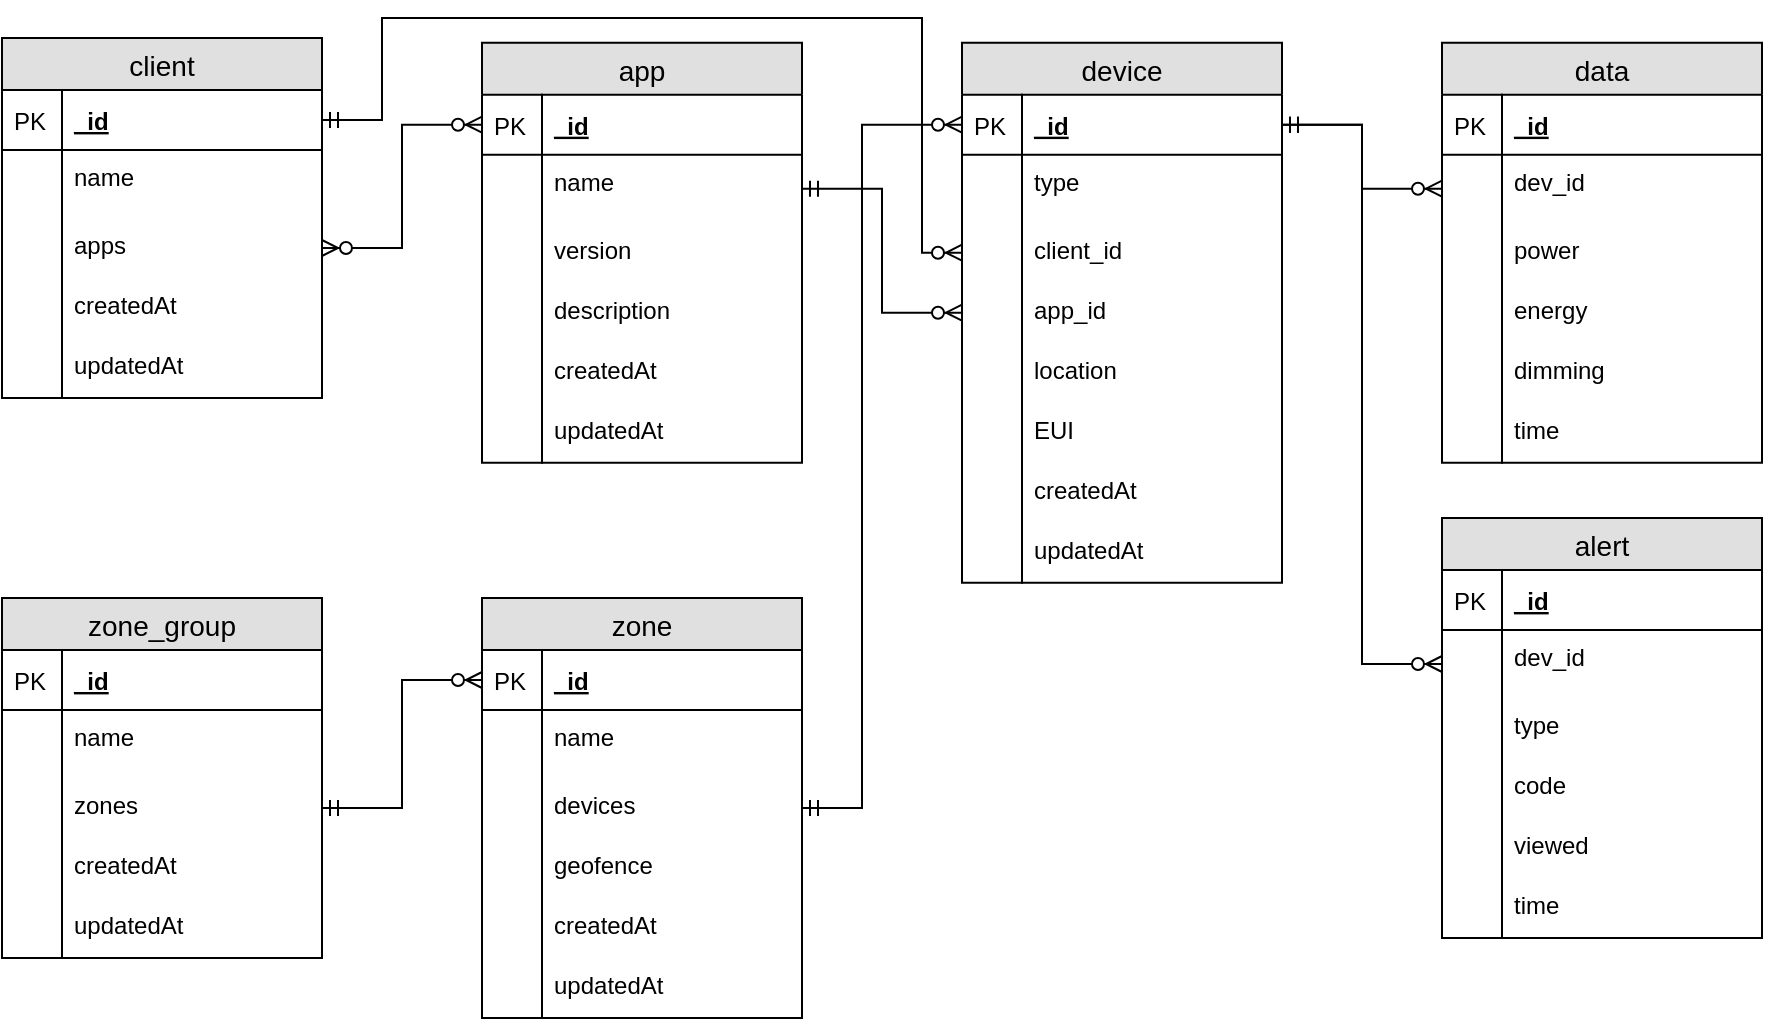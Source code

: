 <mxfile version="12.6.7" type="google"><diagram name="Page-1" id="e56a1550-8fbb-45ad-956c-1786394a9013"><mxGraphModel dx="1080" dy="450" grid="1" gridSize="10" guides="1" tooltips="1" connect="1" arrows="1" fold="1" page="1" pageScale="1" pageWidth="1100" pageHeight="850" background="#ffffff" math="0" shadow="0"><root><mxCell id="0"/><mxCell id="1" parent="0"/><mxCell id="wWavw2GfvNFVi39wtZSP-30" value="alert" style="swimlane;fontStyle=0;childLayout=stackLayout;horizontal=1;startSize=26;fillColor=#e0e0e0;horizontalStack=0;resizeParent=1;resizeParentMax=0;resizeLast=0;collapsible=1;marginBottom=0;swimlaneFillColor=#ffffff;align=center;fontSize=14;" vertex="1" parent="1"><mxGeometry x="840" y="440" width="160" height="210" as="geometry"/></mxCell><mxCell id="wWavw2GfvNFVi39wtZSP-31" value="_id" style="shape=partialRectangle;top=0;left=0;right=0;bottom=1;align=left;verticalAlign=middle;fillColor=none;spacingLeft=34;spacingRight=4;overflow=hidden;rotatable=0;points=[[0,0.5],[1,0.5]];portConstraint=eastwest;dropTarget=0;fontStyle=5;fontSize=12;" vertex="1" parent="wWavw2GfvNFVi39wtZSP-30"><mxGeometry y="26" width="160" height="30" as="geometry"/></mxCell><mxCell id="wWavw2GfvNFVi39wtZSP-32" value="PK" style="shape=partialRectangle;top=0;left=0;bottom=0;fillColor=none;align=left;verticalAlign=middle;spacingLeft=4;spacingRight=4;overflow=hidden;rotatable=0;points=[];portConstraint=eastwest;part=1;fontSize=12;" vertex="1" connectable="0" parent="wWavw2GfvNFVi39wtZSP-31"><mxGeometry width="30" height="30" as="geometry"/></mxCell><mxCell id="wWavw2GfvNFVi39wtZSP-33" value="dev_id" style="shape=partialRectangle;top=0;left=0;right=0;bottom=0;align=left;verticalAlign=top;fillColor=none;spacingLeft=34;spacingRight=4;overflow=hidden;rotatable=0;points=[[0,0.5],[1,0.5]];portConstraint=eastwest;dropTarget=0;fontSize=12;" vertex="1" parent="wWavw2GfvNFVi39wtZSP-30"><mxGeometry y="56" width="160" height="34" as="geometry"/></mxCell><mxCell id="wWavw2GfvNFVi39wtZSP-34" value="" style="shape=partialRectangle;top=0;left=0;bottom=0;fillColor=none;align=left;verticalAlign=top;spacingLeft=4;spacingRight=4;overflow=hidden;rotatable=0;points=[];portConstraint=eastwest;part=1;fontSize=12;" vertex="1" connectable="0" parent="wWavw2GfvNFVi39wtZSP-33"><mxGeometry width="30" height="34" as="geometry"/></mxCell><mxCell id="wWavw2GfvNFVi39wtZSP-35" value="type" style="shape=partialRectangle;top=0;left=0;right=0;bottom=0;align=left;verticalAlign=top;fillColor=none;spacingLeft=34;spacingRight=4;overflow=hidden;rotatable=0;points=[[0,0.5],[1,0.5]];portConstraint=eastwest;dropTarget=0;fontSize=12;" vertex="1" parent="wWavw2GfvNFVi39wtZSP-30"><mxGeometry y="90" width="160" height="30" as="geometry"/></mxCell><mxCell id="wWavw2GfvNFVi39wtZSP-36" value="" style="shape=partialRectangle;top=0;left=0;bottom=0;fillColor=none;align=left;verticalAlign=top;spacingLeft=4;spacingRight=4;overflow=hidden;rotatable=0;points=[];portConstraint=eastwest;part=1;fontSize=12;" vertex="1" connectable="0" parent="wWavw2GfvNFVi39wtZSP-35"><mxGeometry width="30" height="30" as="geometry"/></mxCell><mxCell id="wWavw2GfvNFVi39wtZSP-37" value="code" style="shape=partialRectangle;top=0;left=0;right=0;bottom=0;align=left;verticalAlign=top;fillColor=none;spacingLeft=34;spacingRight=4;overflow=hidden;rotatable=0;points=[[0,0.5],[1,0.5]];portConstraint=eastwest;dropTarget=0;fontSize=12;" vertex="1" parent="wWavw2GfvNFVi39wtZSP-30"><mxGeometry y="120" width="160" height="30" as="geometry"/></mxCell><mxCell id="wWavw2GfvNFVi39wtZSP-38" value="" style="shape=partialRectangle;top=0;left=0;bottom=0;fillColor=none;align=left;verticalAlign=top;spacingLeft=4;spacingRight=4;overflow=hidden;rotatable=0;points=[];portConstraint=eastwest;part=1;fontSize=12;" vertex="1" connectable="0" parent="wWavw2GfvNFVi39wtZSP-37"><mxGeometry width="30" height="30" as="geometry"/></mxCell><mxCell id="wWavw2GfvNFVi39wtZSP-39" value="viewed" style="shape=partialRectangle;top=0;left=0;right=0;bottom=0;align=left;verticalAlign=top;fillColor=none;spacingLeft=34;spacingRight=4;overflow=hidden;rotatable=0;points=[[0,0.5],[1,0.5]];portConstraint=eastwest;dropTarget=0;fontSize=12;" vertex="1" parent="wWavw2GfvNFVi39wtZSP-30"><mxGeometry y="150" width="160" height="30" as="geometry"/></mxCell><mxCell id="wWavw2GfvNFVi39wtZSP-40" value="" style="shape=partialRectangle;top=0;left=0;bottom=0;fillColor=none;align=left;verticalAlign=top;spacingLeft=4;spacingRight=4;overflow=hidden;rotatable=0;points=[];portConstraint=eastwest;part=1;fontSize=12;" vertex="1" connectable="0" parent="wWavw2GfvNFVi39wtZSP-39"><mxGeometry width="30" height="30" as="geometry"/></mxCell><mxCell id="wWavw2GfvNFVi39wtZSP-41" value="time" style="shape=partialRectangle;top=0;left=0;right=0;bottom=0;align=left;verticalAlign=top;fillColor=none;spacingLeft=34;spacingRight=4;overflow=hidden;rotatable=0;points=[[0,0.5],[1,0.5]];portConstraint=eastwest;dropTarget=0;fontSize=12;" vertex="1" parent="wWavw2GfvNFVi39wtZSP-30"><mxGeometry y="180" width="160" height="30" as="geometry"/></mxCell><mxCell id="wWavw2GfvNFVi39wtZSP-42" value="" style="shape=partialRectangle;top=0;left=0;bottom=0;fillColor=none;align=left;verticalAlign=top;spacingLeft=4;spacingRight=4;overflow=hidden;rotatable=0;points=[];portConstraint=eastwest;part=1;fontSize=12;" vertex="1" connectable="0" parent="wWavw2GfvNFVi39wtZSP-41"><mxGeometry width="30" height="30" as="geometry"/></mxCell><mxCell id="wWavw2GfvNFVi39wtZSP-43" value="app" style="swimlane;fontStyle=0;childLayout=stackLayout;horizontal=1;startSize=26;fillColor=#e0e0e0;horizontalStack=0;resizeParent=1;resizeParentMax=0;resizeLast=0;collapsible=1;marginBottom=0;swimlaneFillColor=#ffffff;align=center;fontSize=14;" vertex="1" parent="1"><mxGeometry x="360" y="202.35" width="160" height="210" as="geometry"/></mxCell><mxCell id="wWavw2GfvNFVi39wtZSP-44" value="_id" style="shape=partialRectangle;top=0;left=0;right=0;bottom=1;align=left;verticalAlign=middle;fillColor=none;spacingLeft=34;spacingRight=4;overflow=hidden;rotatable=0;points=[[0,0.5],[1,0.5]];portConstraint=eastwest;dropTarget=0;fontStyle=5;fontSize=12;" vertex="1" parent="wWavw2GfvNFVi39wtZSP-43"><mxGeometry y="26" width="160" height="30" as="geometry"/></mxCell><mxCell id="wWavw2GfvNFVi39wtZSP-45" value="PK" style="shape=partialRectangle;top=0;left=0;bottom=0;fillColor=none;align=left;verticalAlign=middle;spacingLeft=4;spacingRight=4;overflow=hidden;rotatable=0;points=[];portConstraint=eastwest;part=1;fontSize=12;" vertex="1" connectable="0" parent="wWavw2GfvNFVi39wtZSP-44"><mxGeometry width="30" height="30" as="geometry"/></mxCell><mxCell id="wWavw2GfvNFVi39wtZSP-46" value="name" style="shape=partialRectangle;top=0;left=0;right=0;bottom=0;align=left;verticalAlign=top;fillColor=none;spacingLeft=34;spacingRight=4;overflow=hidden;rotatable=0;points=[[0,0.5],[1,0.5]];portConstraint=eastwest;dropTarget=0;fontSize=12;" vertex="1" parent="wWavw2GfvNFVi39wtZSP-43"><mxGeometry y="56" width="160" height="34" as="geometry"/></mxCell><mxCell id="wWavw2GfvNFVi39wtZSP-47" value="" style="shape=partialRectangle;top=0;left=0;bottom=0;fillColor=none;align=left;verticalAlign=top;spacingLeft=4;spacingRight=4;overflow=hidden;rotatable=0;points=[];portConstraint=eastwest;part=1;fontSize=12;" vertex="1" connectable="0" parent="wWavw2GfvNFVi39wtZSP-46"><mxGeometry width="30" height="34" as="geometry"/></mxCell><mxCell id="wWavw2GfvNFVi39wtZSP-48" value="version" style="shape=partialRectangle;top=0;left=0;right=0;bottom=0;align=left;verticalAlign=top;fillColor=none;spacingLeft=34;spacingRight=4;overflow=hidden;rotatable=0;points=[[0,0.5],[1,0.5]];portConstraint=eastwest;dropTarget=0;fontSize=12;" vertex="1" parent="wWavw2GfvNFVi39wtZSP-43"><mxGeometry y="90" width="160" height="30" as="geometry"/></mxCell><mxCell id="wWavw2GfvNFVi39wtZSP-49" value="" style="shape=partialRectangle;top=0;left=0;bottom=0;fillColor=none;align=left;verticalAlign=top;spacingLeft=4;spacingRight=4;overflow=hidden;rotatable=0;points=[];portConstraint=eastwest;part=1;fontSize=12;" vertex="1" connectable="0" parent="wWavw2GfvNFVi39wtZSP-48"><mxGeometry width="30" height="30" as="geometry"/></mxCell><mxCell id="wWavw2GfvNFVi39wtZSP-50" value="description" style="shape=partialRectangle;top=0;left=0;right=0;bottom=0;align=left;verticalAlign=top;fillColor=none;spacingLeft=34;spacingRight=4;overflow=hidden;rotatable=0;points=[[0,0.5],[1,0.5]];portConstraint=eastwest;dropTarget=0;fontSize=12;" vertex="1" parent="wWavw2GfvNFVi39wtZSP-43"><mxGeometry y="120" width="160" height="30" as="geometry"/></mxCell><mxCell id="wWavw2GfvNFVi39wtZSP-51" value="" style="shape=partialRectangle;top=0;left=0;bottom=0;fillColor=none;align=left;verticalAlign=top;spacingLeft=4;spacingRight=4;overflow=hidden;rotatable=0;points=[];portConstraint=eastwest;part=1;fontSize=12;" vertex="1" connectable="0" parent="wWavw2GfvNFVi39wtZSP-50"><mxGeometry width="30" height="30" as="geometry"/></mxCell><mxCell id="wWavw2GfvNFVi39wtZSP-52" value="createdAt" style="shape=partialRectangle;top=0;left=0;right=0;bottom=0;align=left;verticalAlign=top;fillColor=none;spacingLeft=34;spacingRight=4;overflow=hidden;rotatable=0;points=[[0,0.5],[1,0.5]];portConstraint=eastwest;dropTarget=0;fontSize=12;" vertex="1" parent="wWavw2GfvNFVi39wtZSP-43"><mxGeometry y="150" width="160" height="30" as="geometry"/></mxCell><mxCell id="wWavw2GfvNFVi39wtZSP-53" value="" style="shape=partialRectangle;top=0;left=0;bottom=0;fillColor=none;align=left;verticalAlign=top;spacingLeft=4;spacingRight=4;overflow=hidden;rotatable=0;points=[];portConstraint=eastwest;part=1;fontSize=12;" vertex="1" connectable="0" parent="wWavw2GfvNFVi39wtZSP-52"><mxGeometry width="30" height="30" as="geometry"/></mxCell><mxCell id="wWavw2GfvNFVi39wtZSP-54" value="updatedAt" style="shape=partialRectangle;top=0;left=0;right=0;bottom=0;align=left;verticalAlign=top;fillColor=none;spacingLeft=34;spacingRight=4;overflow=hidden;rotatable=0;points=[[0,0.5],[1,0.5]];portConstraint=eastwest;dropTarget=0;fontSize=12;" vertex="1" parent="wWavw2GfvNFVi39wtZSP-43"><mxGeometry y="180" width="160" height="30" as="geometry"/></mxCell><mxCell id="wWavw2GfvNFVi39wtZSP-55" value="" style="shape=partialRectangle;top=0;left=0;bottom=0;fillColor=none;align=left;verticalAlign=top;spacingLeft=4;spacingRight=4;overflow=hidden;rotatable=0;points=[];portConstraint=eastwest;part=1;fontSize=12;" vertex="1" connectable="0" parent="wWavw2GfvNFVi39wtZSP-54"><mxGeometry width="30" height="30" as="geometry"/></mxCell><mxCell id="wWavw2GfvNFVi39wtZSP-56" value="client" style="swimlane;fontStyle=0;childLayout=stackLayout;horizontal=1;startSize=26;fillColor=#e0e0e0;horizontalStack=0;resizeParent=1;resizeParentMax=0;resizeLast=0;collapsible=1;marginBottom=0;swimlaneFillColor=#ffffff;align=center;fontSize=14;" vertex="1" parent="1"><mxGeometry x="120" y="200" width="160" height="180" as="geometry"/></mxCell><mxCell id="wWavw2GfvNFVi39wtZSP-57" value="_id" style="shape=partialRectangle;top=0;left=0;right=0;bottom=1;align=left;verticalAlign=middle;fillColor=none;spacingLeft=34;spacingRight=4;overflow=hidden;rotatable=0;points=[[0,0.5],[1,0.5]];portConstraint=eastwest;dropTarget=0;fontStyle=5;fontSize=12;" vertex="1" parent="wWavw2GfvNFVi39wtZSP-56"><mxGeometry y="26" width="160" height="30" as="geometry"/></mxCell><mxCell id="wWavw2GfvNFVi39wtZSP-58" value="PK" style="shape=partialRectangle;top=0;left=0;bottom=0;fillColor=none;align=left;verticalAlign=middle;spacingLeft=4;spacingRight=4;overflow=hidden;rotatable=0;points=[];portConstraint=eastwest;part=1;fontSize=12;" vertex="1" connectable="0" parent="wWavw2GfvNFVi39wtZSP-57"><mxGeometry width="30" height="30" as="geometry"/></mxCell><mxCell id="wWavw2GfvNFVi39wtZSP-59" value="name" style="shape=partialRectangle;top=0;left=0;right=0;bottom=0;align=left;verticalAlign=top;fillColor=none;spacingLeft=34;spacingRight=4;overflow=hidden;rotatable=0;points=[[0,0.5],[1,0.5]];portConstraint=eastwest;dropTarget=0;fontSize=12;" vertex="1" parent="wWavw2GfvNFVi39wtZSP-56"><mxGeometry y="56" width="160" height="34" as="geometry"/></mxCell><mxCell id="wWavw2GfvNFVi39wtZSP-60" value="" style="shape=partialRectangle;top=0;left=0;bottom=0;fillColor=none;align=left;verticalAlign=top;spacingLeft=4;spacingRight=4;overflow=hidden;rotatable=0;points=[];portConstraint=eastwest;part=1;fontSize=12;" vertex="1" connectable="0" parent="wWavw2GfvNFVi39wtZSP-59"><mxGeometry width="30" height="34" as="geometry"/></mxCell><mxCell id="wWavw2GfvNFVi39wtZSP-61" value="apps" style="shape=partialRectangle;top=0;left=0;right=0;bottom=0;align=left;verticalAlign=top;fillColor=none;spacingLeft=34;spacingRight=4;overflow=hidden;rotatable=0;points=[[0,0.5],[1,0.5]];portConstraint=eastwest;dropTarget=0;fontSize=12;" vertex="1" parent="wWavw2GfvNFVi39wtZSP-56"><mxGeometry y="90" width="160" height="30" as="geometry"/></mxCell><mxCell id="wWavw2GfvNFVi39wtZSP-62" value="" style="shape=partialRectangle;top=0;left=0;bottom=0;fillColor=none;align=left;verticalAlign=top;spacingLeft=4;spacingRight=4;overflow=hidden;rotatable=0;points=[];portConstraint=eastwest;part=1;fontSize=12;" vertex="1" connectable="0" parent="wWavw2GfvNFVi39wtZSP-61"><mxGeometry width="30" height="30" as="geometry"/></mxCell><mxCell id="wWavw2GfvNFVi39wtZSP-65" value="createdAt" style="shape=partialRectangle;top=0;left=0;right=0;bottom=0;align=left;verticalAlign=top;fillColor=none;spacingLeft=34;spacingRight=4;overflow=hidden;rotatable=0;points=[[0,0.5],[1,0.5]];portConstraint=eastwest;dropTarget=0;fontSize=12;" vertex="1" parent="wWavw2GfvNFVi39wtZSP-56"><mxGeometry y="120" width="160" height="30" as="geometry"/></mxCell><mxCell id="wWavw2GfvNFVi39wtZSP-66" value="" style="shape=partialRectangle;top=0;left=0;bottom=0;fillColor=none;align=left;verticalAlign=top;spacingLeft=4;spacingRight=4;overflow=hidden;rotatable=0;points=[];portConstraint=eastwest;part=1;fontSize=12;" vertex="1" connectable="0" parent="wWavw2GfvNFVi39wtZSP-65"><mxGeometry width="30" height="30" as="geometry"/></mxCell><mxCell id="wWavw2GfvNFVi39wtZSP-67" value="updatedAt" style="shape=partialRectangle;top=0;left=0;right=0;bottom=0;align=left;verticalAlign=top;fillColor=none;spacingLeft=34;spacingRight=4;overflow=hidden;rotatable=0;points=[[0,0.5],[1,0.5]];portConstraint=eastwest;dropTarget=0;fontSize=12;" vertex="1" parent="wWavw2GfvNFVi39wtZSP-56"><mxGeometry y="150" width="160" height="30" as="geometry"/></mxCell><mxCell id="wWavw2GfvNFVi39wtZSP-68" value="" style="shape=partialRectangle;top=0;left=0;bottom=0;fillColor=none;align=left;verticalAlign=top;spacingLeft=4;spacingRight=4;overflow=hidden;rotatable=0;points=[];portConstraint=eastwest;part=1;fontSize=12;" vertex="1" connectable="0" parent="wWavw2GfvNFVi39wtZSP-67"><mxGeometry width="30" height="30" as="geometry"/></mxCell><mxCell id="wWavw2GfvNFVi39wtZSP-69" value="data" style="swimlane;fontStyle=0;childLayout=stackLayout;horizontal=1;startSize=26;fillColor=#e0e0e0;horizontalStack=0;resizeParent=1;resizeParentMax=0;resizeLast=0;collapsible=1;marginBottom=0;swimlaneFillColor=#ffffff;align=center;fontSize=14;" vertex="1" parent="1"><mxGeometry x="840" y="202.35" width="160" height="210" as="geometry"/></mxCell><mxCell id="wWavw2GfvNFVi39wtZSP-70" value="_id" style="shape=partialRectangle;top=0;left=0;right=0;bottom=1;align=left;verticalAlign=middle;fillColor=none;spacingLeft=34;spacingRight=4;overflow=hidden;rotatable=0;points=[[0,0.5],[1,0.5]];portConstraint=eastwest;dropTarget=0;fontStyle=5;fontSize=12;" vertex="1" parent="wWavw2GfvNFVi39wtZSP-69"><mxGeometry y="26" width="160" height="30" as="geometry"/></mxCell><mxCell id="wWavw2GfvNFVi39wtZSP-71" value="PK" style="shape=partialRectangle;top=0;left=0;bottom=0;fillColor=none;align=left;verticalAlign=middle;spacingLeft=4;spacingRight=4;overflow=hidden;rotatable=0;points=[];portConstraint=eastwest;part=1;fontSize=12;" vertex="1" connectable="0" parent="wWavw2GfvNFVi39wtZSP-70"><mxGeometry width="30" height="30" as="geometry"/></mxCell><mxCell id="wWavw2GfvNFVi39wtZSP-72" value="dev_id" style="shape=partialRectangle;top=0;left=0;right=0;bottom=0;align=left;verticalAlign=top;fillColor=none;spacingLeft=34;spacingRight=4;overflow=hidden;rotatable=0;points=[[0,0.5],[1,0.5]];portConstraint=eastwest;dropTarget=0;fontSize=12;" vertex="1" parent="wWavw2GfvNFVi39wtZSP-69"><mxGeometry y="56" width="160" height="34" as="geometry"/></mxCell><mxCell id="wWavw2GfvNFVi39wtZSP-73" value="" style="shape=partialRectangle;top=0;left=0;bottom=0;fillColor=none;align=left;verticalAlign=top;spacingLeft=4;spacingRight=4;overflow=hidden;rotatable=0;points=[];portConstraint=eastwest;part=1;fontSize=12;" vertex="1" connectable="0" parent="wWavw2GfvNFVi39wtZSP-72"><mxGeometry width="30" height="34" as="geometry"/></mxCell><mxCell id="wWavw2GfvNFVi39wtZSP-74" value="power" style="shape=partialRectangle;top=0;left=0;right=0;bottom=0;align=left;verticalAlign=top;fillColor=none;spacingLeft=34;spacingRight=4;overflow=hidden;rotatable=0;points=[[0,0.5],[1,0.5]];portConstraint=eastwest;dropTarget=0;fontSize=12;" vertex="1" parent="wWavw2GfvNFVi39wtZSP-69"><mxGeometry y="90" width="160" height="30" as="geometry"/></mxCell><mxCell id="wWavw2GfvNFVi39wtZSP-75" value="" style="shape=partialRectangle;top=0;left=0;bottom=0;fillColor=none;align=left;verticalAlign=top;spacingLeft=4;spacingRight=4;overflow=hidden;rotatable=0;points=[];portConstraint=eastwest;part=1;fontSize=12;" vertex="1" connectable="0" parent="wWavw2GfvNFVi39wtZSP-74"><mxGeometry width="30" height="30" as="geometry"/></mxCell><mxCell id="wWavw2GfvNFVi39wtZSP-76" value="energy" style="shape=partialRectangle;top=0;left=0;right=0;bottom=0;align=left;verticalAlign=top;fillColor=none;spacingLeft=34;spacingRight=4;overflow=hidden;rotatable=0;points=[[0,0.5],[1,0.5]];portConstraint=eastwest;dropTarget=0;fontSize=12;" vertex="1" parent="wWavw2GfvNFVi39wtZSP-69"><mxGeometry y="120" width="160" height="30" as="geometry"/></mxCell><mxCell id="wWavw2GfvNFVi39wtZSP-77" value="" style="shape=partialRectangle;top=0;left=0;bottom=0;fillColor=none;align=left;verticalAlign=top;spacingLeft=4;spacingRight=4;overflow=hidden;rotatable=0;points=[];portConstraint=eastwest;part=1;fontSize=12;" vertex="1" connectable="0" parent="wWavw2GfvNFVi39wtZSP-76"><mxGeometry width="30" height="30" as="geometry"/></mxCell><mxCell id="wWavw2GfvNFVi39wtZSP-78" value="dimming" style="shape=partialRectangle;top=0;left=0;right=0;bottom=0;align=left;verticalAlign=top;fillColor=none;spacingLeft=34;spacingRight=4;overflow=hidden;rotatable=0;points=[[0,0.5],[1,0.5]];portConstraint=eastwest;dropTarget=0;fontSize=12;" vertex="1" parent="wWavw2GfvNFVi39wtZSP-69"><mxGeometry y="150" width="160" height="30" as="geometry"/></mxCell><mxCell id="wWavw2GfvNFVi39wtZSP-79" value="" style="shape=partialRectangle;top=0;left=0;bottom=0;fillColor=none;align=left;verticalAlign=top;spacingLeft=4;spacingRight=4;overflow=hidden;rotatable=0;points=[];portConstraint=eastwest;part=1;fontSize=12;" vertex="1" connectable="0" parent="wWavw2GfvNFVi39wtZSP-78"><mxGeometry width="30" height="30" as="geometry"/></mxCell><mxCell id="wWavw2GfvNFVi39wtZSP-80" value="time" style="shape=partialRectangle;top=0;left=0;right=0;bottom=0;align=left;verticalAlign=top;fillColor=none;spacingLeft=34;spacingRight=4;overflow=hidden;rotatable=0;points=[[0,0.5],[1,0.5]];portConstraint=eastwest;dropTarget=0;fontSize=12;" vertex="1" parent="wWavw2GfvNFVi39wtZSP-69"><mxGeometry y="180" width="160" height="30" as="geometry"/></mxCell><mxCell id="wWavw2GfvNFVi39wtZSP-81" value="" style="shape=partialRectangle;top=0;left=0;bottom=0;fillColor=none;align=left;verticalAlign=top;spacingLeft=4;spacingRight=4;overflow=hidden;rotatable=0;points=[];portConstraint=eastwest;part=1;fontSize=12;" vertex="1" connectable="0" parent="wWavw2GfvNFVi39wtZSP-80"><mxGeometry width="30" height="30" as="geometry"/></mxCell><mxCell id="wWavw2GfvNFVi39wtZSP-82" value="device" style="swimlane;fontStyle=0;childLayout=stackLayout;horizontal=1;startSize=26;fillColor=#e0e0e0;horizontalStack=0;resizeParent=1;resizeParentMax=0;resizeLast=0;collapsible=1;marginBottom=0;swimlaneFillColor=#ffffff;align=center;fontSize=14;" vertex="1" parent="1"><mxGeometry x="600" y="202.35" width="160" height="270" as="geometry"/></mxCell><mxCell id="wWavw2GfvNFVi39wtZSP-83" value="_id" style="shape=partialRectangle;top=0;left=0;right=0;bottom=1;align=left;verticalAlign=middle;fillColor=none;spacingLeft=34;spacingRight=4;overflow=hidden;rotatable=0;points=[[0,0.5],[1,0.5]];portConstraint=eastwest;dropTarget=0;fontStyle=5;fontSize=12;" vertex="1" parent="wWavw2GfvNFVi39wtZSP-82"><mxGeometry y="26" width="160" height="30" as="geometry"/></mxCell><mxCell id="wWavw2GfvNFVi39wtZSP-84" value="PK" style="shape=partialRectangle;top=0;left=0;bottom=0;fillColor=none;align=left;verticalAlign=middle;spacingLeft=4;spacingRight=4;overflow=hidden;rotatable=0;points=[];portConstraint=eastwest;part=1;fontSize=12;" vertex="1" connectable="0" parent="wWavw2GfvNFVi39wtZSP-83"><mxGeometry width="30" height="30" as="geometry"/></mxCell><mxCell id="wWavw2GfvNFVi39wtZSP-85" value="type" style="shape=partialRectangle;top=0;left=0;right=0;bottom=0;align=left;verticalAlign=top;fillColor=none;spacingLeft=34;spacingRight=4;overflow=hidden;rotatable=0;points=[[0,0.5],[1,0.5]];portConstraint=eastwest;dropTarget=0;fontSize=12;" vertex="1" parent="wWavw2GfvNFVi39wtZSP-82"><mxGeometry y="56" width="160" height="34" as="geometry"/></mxCell><mxCell id="wWavw2GfvNFVi39wtZSP-86" value="" style="shape=partialRectangle;top=0;left=0;bottom=0;fillColor=none;align=left;verticalAlign=top;spacingLeft=4;spacingRight=4;overflow=hidden;rotatable=0;points=[];portConstraint=eastwest;part=1;fontSize=12;" vertex="1" connectable="0" parent="wWavw2GfvNFVi39wtZSP-85"><mxGeometry width="30" height="34" as="geometry"/></mxCell><mxCell id="wWavw2GfvNFVi39wtZSP-87" value="client_id" style="shape=partialRectangle;top=0;left=0;right=0;bottom=0;align=left;verticalAlign=top;fillColor=none;spacingLeft=34;spacingRight=4;overflow=hidden;rotatable=0;points=[[0,0.5],[1,0.5]];portConstraint=eastwest;dropTarget=0;fontSize=12;" vertex="1" parent="wWavw2GfvNFVi39wtZSP-82"><mxGeometry y="90" width="160" height="30" as="geometry"/></mxCell><mxCell id="wWavw2GfvNFVi39wtZSP-88" value="" style="shape=partialRectangle;top=0;left=0;bottom=0;fillColor=none;align=left;verticalAlign=top;spacingLeft=4;spacingRight=4;overflow=hidden;rotatable=0;points=[];portConstraint=eastwest;part=1;fontSize=12;" vertex="1" connectable="0" parent="wWavw2GfvNFVi39wtZSP-87"><mxGeometry width="30" height="30" as="geometry"/></mxCell><mxCell id="wWavw2GfvNFVi39wtZSP-89" value="app_id" style="shape=partialRectangle;top=0;left=0;right=0;bottom=0;align=left;verticalAlign=top;fillColor=none;spacingLeft=34;spacingRight=4;overflow=hidden;rotatable=0;points=[[0,0.5],[1,0.5]];portConstraint=eastwest;dropTarget=0;fontSize=12;" vertex="1" parent="wWavw2GfvNFVi39wtZSP-82"><mxGeometry y="120" width="160" height="30" as="geometry"/></mxCell><mxCell id="wWavw2GfvNFVi39wtZSP-90" value="" style="shape=partialRectangle;top=0;left=0;bottom=0;fillColor=none;align=left;verticalAlign=top;spacingLeft=4;spacingRight=4;overflow=hidden;rotatable=0;points=[];portConstraint=eastwest;part=1;fontSize=12;" vertex="1" connectable="0" parent="wWavw2GfvNFVi39wtZSP-89"><mxGeometry width="30" height="30" as="geometry"/></mxCell><mxCell id="wWavw2GfvNFVi39wtZSP-91" value="location" style="shape=partialRectangle;top=0;left=0;right=0;bottom=0;align=left;verticalAlign=top;fillColor=none;spacingLeft=34;spacingRight=4;overflow=hidden;rotatable=0;points=[[0,0.5],[1,0.5]];portConstraint=eastwest;dropTarget=0;fontSize=12;" vertex="1" parent="wWavw2GfvNFVi39wtZSP-82"><mxGeometry y="150" width="160" height="30" as="geometry"/></mxCell><mxCell id="wWavw2GfvNFVi39wtZSP-92" value="" style="shape=partialRectangle;top=0;left=0;bottom=0;fillColor=none;align=left;verticalAlign=top;spacingLeft=4;spacingRight=4;overflow=hidden;rotatable=0;points=[];portConstraint=eastwest;part=1;fontSize=12;" vertex="1" connectable="0" parent="wWavw2GfvNFVi39wtZSP-91"><mxGeometry width="30" height="30" as="geometry"/></mxCell><mxCell id="wWavw2GfvNFVi39wtZSP-97" value="EUI" style="shape=partialRectangle;top=0;left=0;right=0;bottom=0;align=left;verticalAlign=top;fillColor=none;spacingLeft=34;spacingRight=4;overflow=hidden;rotatable=0;points=[[0,0.5],[1,0.5]];portConstraint=eastwest;dropTarget=0;fontSize=12;" vertex="1" parent="wWavw2GfvNFVi39wtZSP-82"><mxGeometry y="180" width="160" height="30" as="geometry"/></mxCell><mxCell id="wWavw2GfvNFVi39wtZSP-98" value="" style="shape=partialRectangle;top=0;left=0;bottom=0;fillColor=none;align=left;verticalAlign=top;spacingLeft=4;spacingRight=4;overflow=hidden;rotatable=0;points=[];portConstraint=eastwest;part=1;fontSize=12;" vertex="1" connectable="0" parent="wWavw2GfvNFVi39wtZSP-97"><mxGeometry width="30" height="30" as="geometry"/></mxCell><mxCell id="wWavw2GfvNFVi39wtZSP-99" value="createdAt" style="shape=partialRectangle;top=0;left=0;right=0;bottom=0;align=left;verticalAlign=top;fillColor=none;spacingLeft=34;spacingRight=4;overflow=hidden;rotatable=0;points=[[0,0.5],[1,0.5]];portConstraint=eastwest;dropTarget=0;fontSize=12;" vertex="1" parent="wWavw2GfvNFVi39wtZSP-82"><mxGeometry y="210" width="160" height="30" as="geometry"/></mxCell><mxCell id="wWavw2GfvNFVi39wtZSP-100" value="" style="shape=partialRectangle;top=0;left=0;bottom=0;fillColor=none;align=left;verticalAlign=top;spacingLeft=4;spacingRight=4;overflow=hidden;rotatable=0;points=[];portConstraint=eastwest;part=1;fontSize=12;" vertex="1" connectable="0" parent="wWavw2GfvNFVi39wtZSP-99"><mxGeometry width="30" height="30" as="geometry"/></mxCell><mxCell id="wWavw2GfvNFVi39wtZSP-93" value="updatedAt" style="shape=partialRectangle;top=0;left=0;right=0;bottom=0;align=left;verticalAlign=top;fillColor=none;spacingLeft=34;spacingRight=4;overflow=hidden;rotatable=0;points=[[0,0.5],[1,0.5]];portConstraint=eastwest;dropTarget=0;fontSize=12;" vertex="1" parent="wWavw2GfvNFVi39wtZSP-82"><mxGeometry y="240" width="160" height="30" as="geometry"/></mxCell><mxCell id="wWavw2GfvNFVi39wtZSP-94" value="" style="shape=partialRectangle;top=0;left=0;bottom=0;fillColor=none;align=left;verticalAlign=top;spacingLeft=4;spacingRight=4;overflow=hidden;rotatable=0;points=[];portConstraint=eastwest;part=1;fontSize=12;" vertex="1" connectable="0" parent="wWavw2GfvNFVi39wtZSP-93"><mxGeometry width="30" height="30" as="geometry"/></mxCell><mxCell id="wWavw2GfvNFVi39wtZSP-114" value="zone" style="swimlane;fontStyle=0;childLayout=stackLayout;horizontal=1;startSize=26;fillColor=#e0e0e0;horizontalStack=0;resizeParent=1;resizeParentMax=0;resizeLast=0;collapsible=1;marginBottom=0;swimlaneFillColor=#ffffff;align=center;fontSize=14;" vertex="1" parent="1"><mxGeometry x="360" y="480" width="160" height="210" as="geometry"/></mxCell><mxCell id="wWavw2GfvNFVi39wtZSP-115" value="_id" style="shape=partialRectangle;top=0;left=0;right=0;bottom=1;align=left;verticalAlign=middle;fillColor=none;spacingLeft=34;spacingRight=4;overflow=hidden;rotatable=0;points=[[0,0.5],[1,0.5]];portConstraint=eastwest;dropTarget=0;fontStyle=5;fontSize=12;" vertex="1" parent="wWavw2GfvNFVi39wtZSP-114"><mxGeometry y="26" width="160" height="30" as="geometry"/></mxCell><mxCell id="wWavw2GfvNFVi39wtZSP-116" value="PK" style="shape=partialRectangle;top=0;left=0;bottom=0;fillColor=none;align=left;verticalAlign=middle;spacingLeft=4;spacingRight=4;overflow=hidden;rotatable=0;points=[];portConstraint=eastwest;part=1;fontSize=12;" vertex="1" connectable="0" parent="wWavw2GfvNFVi39wtZSP-115"><mxGeometry width="30" height="30" as="geometry"/></mxCell><mxCell id="wWavw2GfvNFVi39wtZSP-117" value="name" style="shape=partialRectangle;top=0;left=0;right=0;bottom=0;align=left;verticalAlign=top;fillColor=none;spacingLeft=34;spacingRight=4;overflow=hidden;rotatable=0;points=[[0,0.5],[1,0.5]];portConstraint=eastwest;dropTarget=0;fontSize=12;" vertex="1" parent="wWavw2GfvNFVi39wtZSP-114"><mxGeometry y="56" width="160" height="34" as="geometry"/></mxCell><mxCell id="wWavw2GfvNFVi39wtZSP-118" value="" style="shape=partialRectangle;top=0;left=0;bottom=0;fillColor=none;align=left;verticalAlign=top;spacingLeft=4;spacingRight=4;overflow=hidden;rotatable=0;points=[];portConstraint=eastwest;part=1;fontSize=12;" vertex="1" connectable="0" parent="wWavw2GfvNFVi39wtZSP-117"><mxGeometry width="30" height="34" as="geometry"/></mxCell><mxCell id="wWavw2GfvNFVi39wtZSP-119" value="devices" style="shape=partialRectangle;top=0;left=0;right=0;bottom=0;align=left;verticalAlign=top;fillColor=none;spacingLeft=34;spacingRight=4;overflow=hidden;rotatable=0;points=[[0,0.5],[1,0.5]];portConstraint=eastwest;dropTarget=0;fontSize=12;" vertex="1" parent="wWavw2GfvNFVi39wtZSP-114"><mxGeometry y="90" width="160" height="30" as="geometry"/></mxCell><mxCell id="wWavw2GfvNFVi39wtZSP-120" value="" style="shape=partialRectangle;top=0;left=0;bottom=0;fillColor=none;align=left;verticalAlign=top;spacingLeft=4;spacingRight=4;overflow=hidden;rotatable=0;points=[];portConstraint=eastwest;part=1;fontSize=12;" vertex="1" connectable="0" parent="wWavw2GfvNFVi39wtZSP-119"><mxGeometry width="30" height="30" as="geometry"/></mxCell><mxCell id="wWavw2GfvNFVi39wtZSP-121" value="geofence" style="shape=partialRectangle;top=0;left=0;right=0;bottom=0;align=left;verticalAlign=top;fillColor=none;spacingLeft=34;spacingRight=4;overflow=hidden;rotatable=0;points=[[0,0.5],[1,0.5]];portConstraint=eastwest;dropTarget=0;fontSize=12;" vertex="1" parent="wWavw2GfvNFVi39wtZSP-114"><mxGeometry y="120" width="160" height="30" as="geometry"/></mxCell><mxCell id="wWavw2GfvNFVi39wtZSP-122" value="" style="shape=partialRectangle;top=0;left=0;bottom=0;fillColor=none;align=left;verticalAlign=top;spacingLeft=4;spacingRight=4;overflow=hidden;rotatable=0;points=[];portConstraint=eastwest;part=1;fontSize=12;" vertex="1" connectable="0" parent="wWavw2GfvNFVi39wtZSP-121"><mxGeometry width="30" height="30" as="geometry"/></mxCell><mxCell id="wWavw2GfvNFVi39wtZSP-127" value="createdAt" style="shape=partialRectangle;top=0;left=0;right=0;bottom=0;align=left;verticalAlign=top;fillColor=none;spacingLeft=34;spacingRight=4;overflow=hidden;rotatable=0;points=[[0,0.5],[1,0.5]];portConstraint=eastwest;dropTarget=0;fontSize=12;" vertex="1" parent="wWavw2GfvNFVi39wtZSP-114"><mxGeometry y="150" width="160" height="30" as="geometry"/></mxCell><mxCell id="wWavw2GfvNFVi39wtZSP-128" value="" style="shape=partialRectangle;top=0;left=0;bottom=0;fillColor=none;align=left;verticalAlign=top;spacingLeft=4;spacingRight=4;overflow=hidden;rotatable=0;points=[];portConstraint=eastwest;part=1;fontSize=12;" vertex="1" connectable="0" parent="wWavw2GfvNFVi39wtZSP-127"><mxGeometry width="30" height="30" as="geometry"/></mxCell><mxCell id="wWavw2GfvNFVi39wtZSP-129" value="updatedAt" style="shape=partialRectangle;top=0;left=0;right=0;bottom=0;align=left;verticalAlign=top;fillColor=none;spacingLeft=34;spacingRight=4;overflow=hidden;rotatable=0;points=[[0,0.5],[1,0.5]];portConstraint=eastwest;dropTarget=0;fontSize=12;" vertex="1" parent="wWavw2GfvNFVi39wtZSP-114"><mxGeometry y="180" width="160" height="30" as="geometry"/></mxCell><mxCell id="wWavw2GfvNFVi39wtZSP-130" value="" style="shape=partialRectangle;top=0;left=0;bottom=0;fillColor=none;align=left;verticalAlign=top;spacingLeft=4;spacingRight=4;overflow=hidden;rotatable=0;points=[];portConstraint=eastwest;part=1;fontSize=12;" vertex="1" connectable="0" parent="wWavw2GfvNFVi39wtZSP-129"><mxGeometry width="30" height="30" as="geometry"/></mxCell><mxCell id="wWavw2GfvNFVi39wtZSP-131" value="zone_group" style="swimlane;fontStyle=0;childLayout=stackLayout;horizontal=1;startSize=26;fillColor=#e0e0e0;horizontalStack=0;resizeParent=1;resizeParentMax=0;resizeLast=0;collapsible=1;marginBottom=0;swimlaneFillColor=#ffffff;align=center;fontSize=14;" vertex="1" parent="1"><mxGeometry x="120" y="480" width="160" height="180" as="geometry"/></mxCell><mxCell id="wWavw2GfvNFVi39wtZSP-132" value="_id" style="shape=partialRectangle;top=0;left=0;right=0;bottom=1;align=left;verticalAlign=middle;fillColor=none;spacingLeft=34;spacingRight=4;overflow=hidden;rotatable=0;points=[[0,0.5],[1,0.5]];portConstraint=eastwest;dropTarget=0;fontStyle=5;fontSize=12;" vertex="1" parent="wWavw2GfvNFVi39wtZSP-131"><mxGeometry y="26" width="160" height="30" as="geometry"/></mxCell><mxCell id="wWavw2GfvNFVi39wtZSP-133" value="PK" style="shape=partialRectangle;top=0;left=0;bottom=0;fillColor=none;align=left;verticalAlign=middle;spacingLeft=4;spacingRight=4;overflow=hidden;rotatable=0;points=[];portConstraint=eastwest;part=1;fontSize=12;" vertex="1" connectable="0" parent="wWavw2GfvNFVi39wtZSP-132"><mxGeometry width="30" height="30" as="geometry"/></mxCell><mxCell id="wWavw2GfvNFVi39wtZSP-134" value="name" style="shape=partialRectangle;top=0;left=0;right=0;bottom=0;align=left;verticalAlign=top;fillColor=none;spacingLeft=34;spacingRight=4;overflow=hidden;rotatable=0;points=[[0,0.5],[1,0.5]];portConstraint=eastwest;dropTarget=0;fontSize=12;" vertex="1" parent="wWavw2GfvNFVi39wtZSP-131"><mxGeometry y="56" width="160" height="34" as="geometry"/></mxCell><mxCell id="wWavw2GfvNFVi39wtZSP-135" value="" style="shape=partialRectangle;top=0;left=0;bottom=0;fillColor=none;align=left;verticalAlign=top;spacingLeft=4;spacingRight=4;overflow=hidden;rotatable=0;points=[];portConstraint=eastwest;part=1;fontSize=12;" vertex="1" connectable="0" parent="wWavw2GfvNFVi39wtZSP-134"><mxGeometry width="30" height="34" as="geometry"/></mxCell><mxCell id="wWavw2GfvNFVi39wtZSP-136" value="zones" style="shape=partialRectangle;top=0;left=0;right=0;bottom=0;align=left;verticalAlign=top;fillColor=none;spacingLeft=34;spacingRight=4;overflow=hidden;rotatable=0;points=[[0,0.5],[1,0.5]];portConstraint=eastwest;dropTarget=0;fontSize=12;" vertex="1" parent="wWavw2GfvNFVi39wtZSP-131"><mxGeometry y="90" width="160" height="30" as="geometry"/></mxCell><mxCell id="wWavw2GfvNFVi39wtZSP-137" value="" style="shape=partialRectangle;top=0;left=0;bottom=0;fillColor=none;align=left;verticalAlign=top;spacingLeft=4;spacingRight=4;overflow=hidden;rotatable=0;points=[];portConstraint=eastwest;part=1;fontSize=12;" vertex="1" connectable="0" parent="wWavw2GfvNFVi39wtZSP-136"><mxGeometry width="30" height="30" as="geometry"/></mxCell><mxCell id="wWavw2GfvNFVi39wtZSP-140" value="createdAt" style="shape=partialRectangle;top=0;left=0;right=0;bottom=0;align=left;verticalAlign=top;fillColor=none;spacingLeft=34;spacingRight=4;overflow=hidden;rotatable=0;points=[[0,0.5],[1,0.5]];portConstraint=eastwest;dropTarget=0;fontSize=12;" vertex="1" parent="wWavw2GfvNFVi39wtZSP-131"><mxGeometry y="120" width="160" height="30" as="geometry"/></mxCell><mxCell id="wWavw2GfvNFVi39wtZSP-141" value="" style="shape=partialRectangle;top=0;left=0;bottom=0;fillColor=none;align=left;verticalAlign=top;spacingLeft=4;spacingRight=4;overflow=hidden;rotatable=0;points=[];portConstraint=eastwest;part=1;fontSize=12;" vertex="1" connectable="0" parent="wWavw2GfvNFVi39wtZSP-140"><mxGeometry width="30" height="30" as="geometry"/></mxCell><mxCell id="wWavw2GfvNFVi39wtZSP-142" value="updatedAt" style="shape=partialRectangle;top=0;left=0;right=0;bottom=0;align=left;verticalAlign=top;fillColor=none;spacingLeft=34;spacingRight=4;overflow=hidden;rotatable=0;points=[[0,0.5],[1,0.5]];portConstraint=eastwest;dropTarget=0;fontSize=12;" vertex="1" parent="wWavw2GfvNFVi39wtZSP-131"><mxGeometry y="150" width="160" height="30" as="geometry"/></mxCell><mxCell id="wWavw2GfvNFVi39wtZSP-143" value="" style="shape=partialRectangle;top=0;left=0;bottom=0;fillColor=none;align=left;verticalAlign=top;spacingLeft=4;spacingRight=4;overflow=hidden;rotatable=0;points=[];portConstraint=eastwest;part=1;fontSize=12;" vertex="1" connectable="0" parent="wWavw2GfvNFVi39wtZSP-142"><mxGeometry width="30" height="30" as="geometry"/></mxCell><mxCell id="wWavw2GfvNFVi39wtZSP-144" style="edgeStyle=orthogonalEdgeStyle;rounded=0;orthogonalLoop=1;jettySize=auto;html=1;exitX=1;exitY=0.5;exitDx=0;exitDy=0;entryX=0;entryY=0.5;entryDx=0;entryDy=0;startSize=6;fontSize=14;endArrow=ERzeroToMany;endFill=1;startArrow=ERzeroToMany;startFill=1;" edge="1" parent="1" source="wWavw2GfvNFVi39wtZSP-61" target="wWavw2GfvNFVi39wtZSP-44"><mxGeometry relative="1" as="geometry"/></mxCell><mxCell id="wWavw2GfvNFVi39wtZSP-147" style="edgeStyle=orthogonalEdgeStyle;rounded=0;orthogonalLoop=1;jettySize=auto;html=1;exitX=0;exitY=0.5;exitDx=0;exitDy=0;entryX=1;entryY=0.5;entryDx=0;entryDy=0;startSize=6;endArrow=ERmandOne;endFill=0;fontSize=14;startArrow=ERzeroToMany;startFill=1;" edge="1" parent="1" source="wWavw2GfvNFVi39wtZSP-72" target="wWavw2GfvNFVi39wtZSP-83"><mxGeometry relative="1" as="geometry"/></mxCell><mxCell id="wWavw2GfvNFVi39wtZSP-149" style="edgeStyle=orthogonalEdgeStyle;rounded=0;orthogonalLoop=1;jettySize=auto;html=1;exitX=0;exitY=0.5;exitDx=0;exitDy=0;entryX=1;entryY=0.5;entryDx=0;entryDy=0;startArrow=ERzeroToMany;startFill=1;startSize=6;endArrow=ERmandOne;endFill=0;fontSize=14;strokeWidth=1;strokeColor=#000000;" edge="1" parent="1" source="wWavw2GfvNFVi39wtZSP-89" target="wWavw2GfvNFVi39wtZSP-46"><mxGeometry relative="1" as="geometry"/></mxCell><mxCell id="wWavw2GfvNFVi39wtZSP-150" style="edgeStyle=orthogonalEdgeStyle;rounded=0;orthogonalLoop=1;jettySize=auto;html=1;exitX=0;exitY=0.5;exitDx=0;exitDy=0;entryX=1;entryY=0.5;entryDx=0;entryDy=0;startArrow=ERzeroToMany;startFill=1;startSize=6;endArrow=ERmandOne;endFill=0;strokeColor=#000000;strokeWidth=1;fontSize=14;" edge="1" parent="1" source="wWavw2GfvNFVi39wtZSP-87" target="wWavw2GfvNFVi39wtZSP-57"><mxGeometry relative="1" as="geometry"><Array as="points"><mxPoint x="580" y="307"/><mxPoint x="580" y="190"/><mxPoint x="310" y="190"/><mxPoint x="310" y="241"/></Array></mxGeometry></mxCell><mxCell id="wWavw2GfvNFVi39wtZSP-151" style="edgeStyle=orthogonalEdgeStyle;rounded=0;orthogonalLoop=1;jettySize=auto;html=1;exitX=0;exitY=0.5;exitDx=0;exitDy=0;entryX=1;entryY=0.5;entryDx=0;entryDy=0;startArrow=ERzeroToMany;startFill=1;startSize=6;endArrow=ERmandOne;endFill=0;strokeColor=#000000;strokeWidth=1;fontSize=14;" edge="1" parent="1" source="wWavw2GfvNFVi39wtZSP-33" target="wWavw2GfvNFVi39wtZSP-83"><mxGeometry relative="1" as="geometry"/></mxCell><mxCell id="wWavw2GfvNFVi39wtZSP-152" style="edgeStyle=orthogonalEdgeStyle;rounded=0;orthogonalLoop=1;jettySize=auto;html=1;exitX=0;exitY=0.5;exitDx=0;exitDy=0;entryX=1;entryY=0.5;entryDx=0;entryDy=0;startArrow=ERzeroToMany;startFill=1;startSize=6;endArrow=ERmandOne;endFill=0;strokeColor=#000000;strokeWidth=1;fontSize=14;" edge="1" parent="1" source="wWavw2GfvNFVi39wtZSP-115" target="wWavw2GfvNFVi39wtZSP-136"><mxGeometry relative="1" as="geometry"/></mxCell><mxCell id="wWavw2GfvNFVi39wtZSP-154" style="edgeStyle=orthogonalEdgeStyle;rounded=0;orthogonalLoop=1;jettySize=auto;html=1;exitX=0;exitY=0.5;exitDx=0;exitDy=0;entryX=1;entryY=0.5;entryDx=0;entryDy=0;startArrow=ERzeroToMany;startFill=1;startSize=6;endArrow=ERmandOne;endFill=0;strokeColor=#000000;strokeWidth=1;fontSize=14;" edge="1" parent="1" source="wWavw2GfvNFVi39wtZSP-83" target="wWavw2GfvNFVi39wtZSP-119"><mxGeometry relative="1" as="geometry"><Array as="points"><mxPoint x="550" y="243"/><mxPoint x="550" y="585"/></Array></mxGeometry></mxCell></root></mxGraphModel></diagram></mxfile>